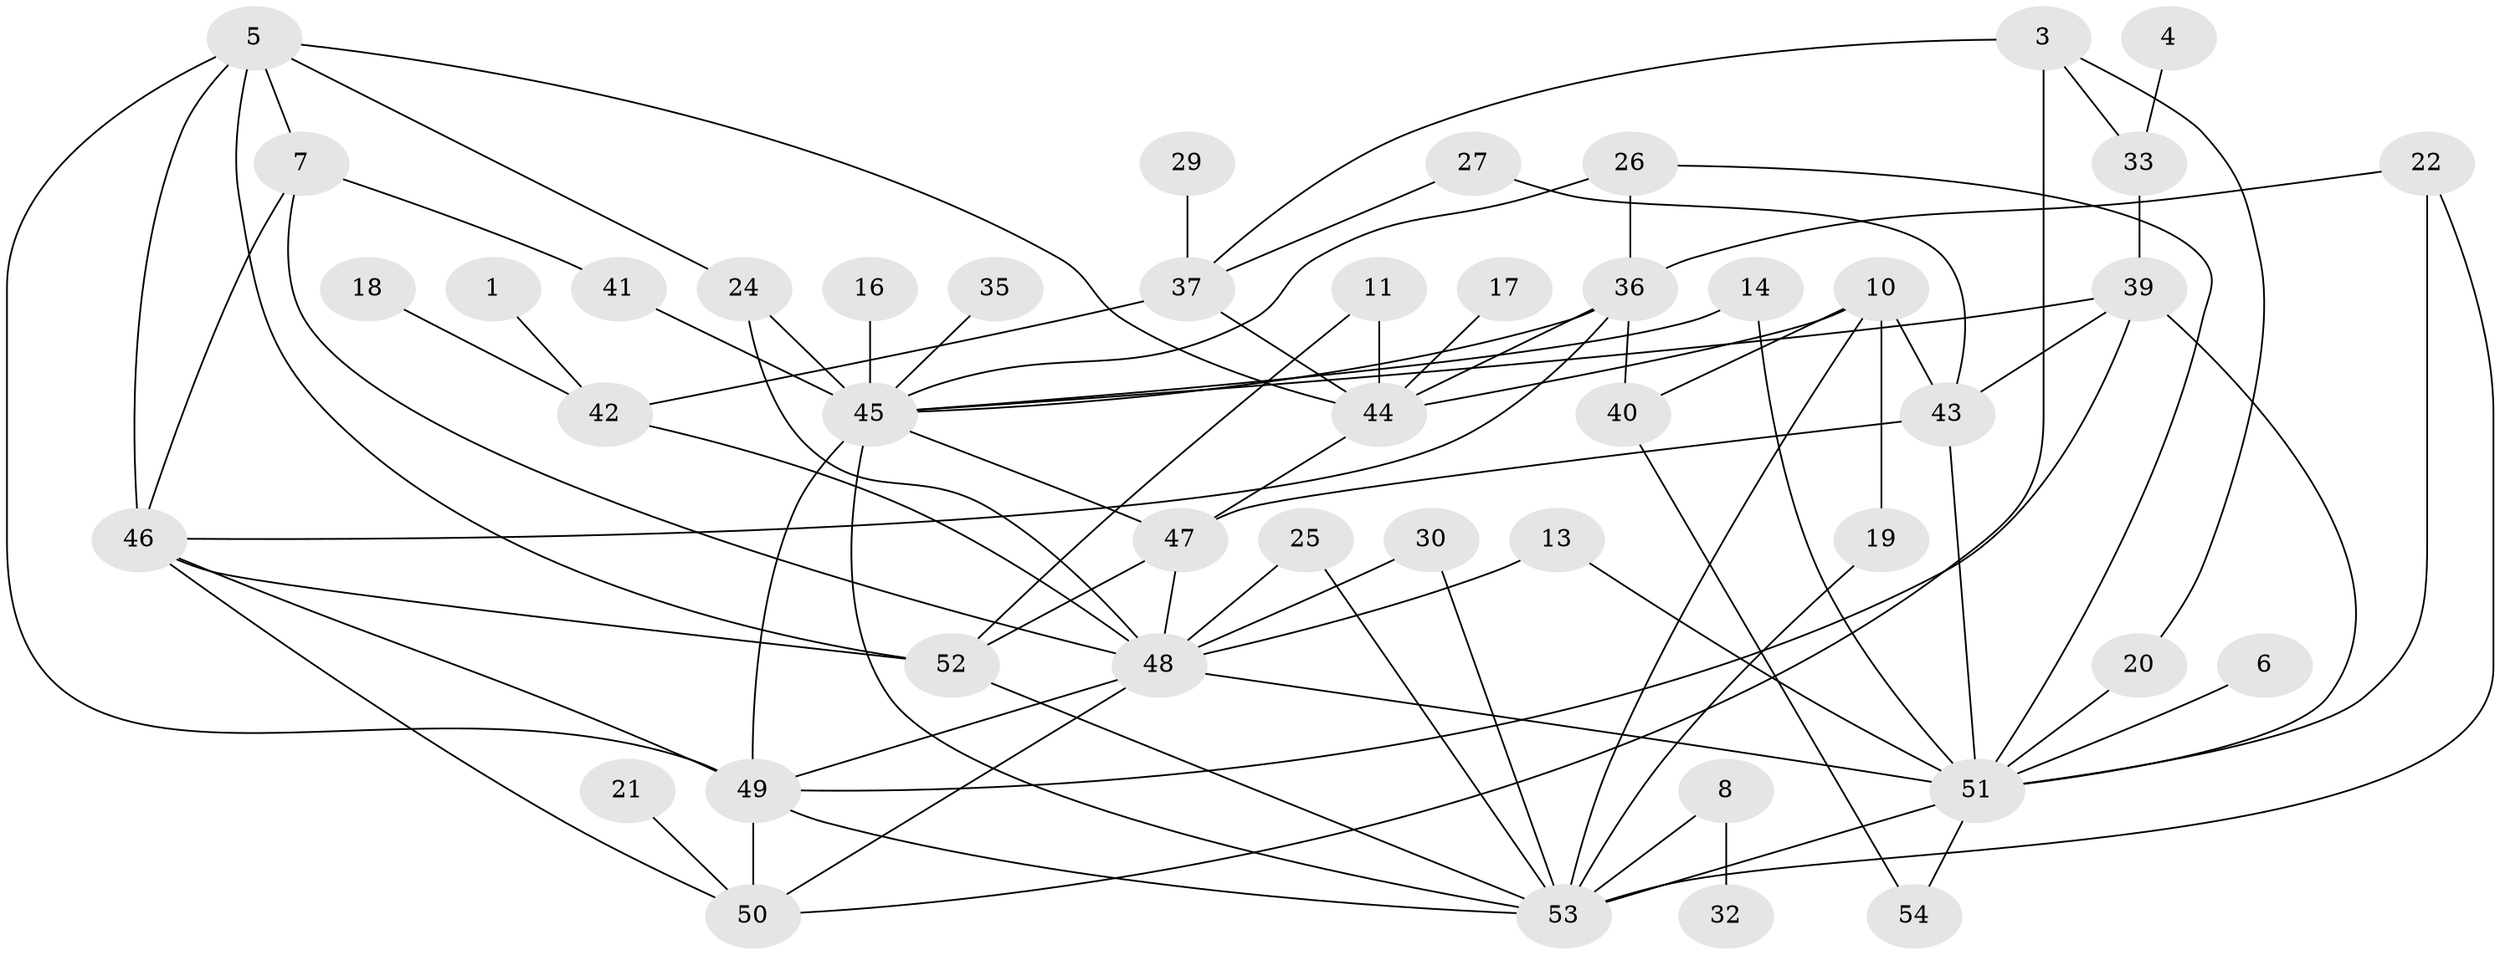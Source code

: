 // original degree distribution, {1: 0.14814814814814814, 3: 0.21296296296296297, 2: 0.26851851851851855, 0: 0.08333333333333333, 5: 0.1111111111111111, 7: 0.009259259259259259, 4: 0.1574074074074074, 6: 0.009259259259259259}
// Generated by graph-tools (version 1.1) at 2025/25/03/09/25 03:25:15]
// undirected, 45 vertices, 84 edges
graph export_dot {
graph [start="1"]
  node [color=gray90,style=filled];
  1;
  3;
  4;
  5;
  6;
  7;
  8;
  10;
  11;
  13;
  14;
  16;
  17;
  18;
  19;
  20;
  21;
  22;
  24;
  25;
  26;
  27;
  29;
  30;
  32;
  33;
  35;
  36;
  37;
  39;
  40;
  41;
  42;
  43;
  44;
  45;
  46;
  47;
  48;
  49;
  50;
  51;
  52;
  53;
  54;
  1 -- 42 [weight=1.0];
  3 -- 20 [weight=1.0];
  3 -- 33 [weight=1.0];
  3 -- 37 [weight=1.0];
  3 -- 50 [weight=1.0];
  4 -- 33 [weight=1.0];
  5 -- 7 [weight=1.0];
  5 -- 24 [weight=1.0];
  5 -- 44 [weight=1.0];
  5 -- 46 [weight=1.0];
  5 -- 49 [weight=1.0];
  5 -- 52 [weight=1.0];
  6 -- 51 [weight=1.0];
  7 -- 41 [weight=1.0];
  7 -- 46 [weight=1.0];
  7 -- 48 [weight=1.0];
  8 -- 32 [weight=1.0];
  8 -- 53 [weight=2.0];
  10 -- 19 [weight=1.0];
  10 -- 40 [weight=1.0];
  10 -- 43 [weight=1.0];
  10 -- 44 [weight=1.0];
  10 -- 53 [weight=1.0];
  11 -- 44 [weight=1.0];
  11 -- 52 [weight=1.0];
  13 -- 48 [weight=1.0];
  13 -- 51 [weight=1.0];
  14 -- 45 [weight=1.0];
  14 -- 51 [weight=1.0];
  16 -- 45 [weight=1.0];
  17 -- 44 [weight=1.0];
  18 -- 42 [weight=1.0];
  19 -- 53 [weight=1.0];
  20 -- 51 [weight=1.0];
  21 -- 50 [weight=1.0];
  22 -- 36 [weight=1.0];
  22 -- 51 [weight=1.0];
  22 -- 53 [weight=1.0];
  24 -- 45 [weight=1.0];
  24 -- 48 [weight=1.0];
  25 -- 48 [weight=1.0];
  25 -- 53 [weight=1.0];
  26 -- 36 [weight=1.0];
  26 -- 45 [weight=1.0];
  26 -- 51 [weight=1.0];
  27 -- 37 [weight=1.0];
  27 -- 43 [weight=1.0];
  29 -- 37 [weight=1.0];
  30 -- 48 [weight=1.0];
  30 -- 53 [weight=1.0];
  33 -- 39 [weight=1.0];
  35 -- 45 [weight=1.0];
  36 -- 40 [weight=1.0];
  36 -- 44 [weight=1.0];
  36 -- 45 [weight=1.0];
  36 -- 46 [weight=1.0];
  37 -- 42 [weight=1.0];
  37 -- 44 [weight=1.0];
  39 -- 43 [weight=2.0];
  39 -- 45 [weight=1.0];
  39 -- 49 [weight=1.0];
  39 -- 51 [weight=1.0];
  40 -- 54 [weight=1.0];
  41 -- 45 [weight=1.0];
  42 -- 48 [weight=1.0];
  43 -- 47 [weight=1.0];
  43 -- 51 [weight=1.0];
  44 -- 47 [weight=1.0];
  45 -- 47 [weight=1.0];
  45 -- 49 [weight=3.0];
  45 -- 53 [weight=1.0];
  46 -- 49 [weight=1.0];
  46 -- 50 [weight=1.0];
  46 -- 52 [weight=1.0];
  47 -- 48 [weight=1.0];
  47 -- 52 [weight=1.0];
  48 -- 49 [weight=1.0];
  48 -- 50 [weight=1.0];
  48 -- 51 [weight=1.0];
  49 -- 50 [weight=1.0];
  49 -- 53 [weight=1.0];
  51 -- 53 [weight=1.0];
  51 -- 54 [weight=1.0];
  52 -- 53 [weight=1.0];
}
